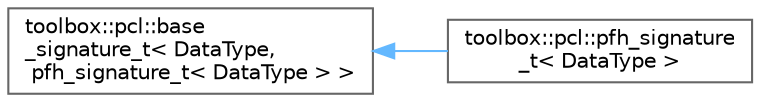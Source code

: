 digraph "Graphical Class Hierarchy"
{
 // LATEX_PDF_SIZE
  bgcolor="transparent";
  edge [fontname=Helvetica,fontsize=10,labelfontname=Helvetica,labelfontsize=10];
  node [fontname=Helvetica,fontsize=10,shape=box,height=0.2,width=0.4];
  rankdir="LR";
  Node0 [id="Node000000",label="toolbox::pcl::base\l_signature_t\< DataType,\l pfh_signature_t\< DataType \> \>",height=0.2,width=0.4,color="grey40", fillcolor="white", style="filled",URL="$structtoolbox_1_1pcl_1_1base__signature__t.html",tooltip=" "];
  Node0 -> Node1 [id="edge107_Node000000_Node000001",dir="back",color="steelblue1",style="solid",tooltip=" "];
  Node1 [id="Node000001",label="toolbox::pcl::pfh_signature\l_t\< DataType \>",height=0.2,width=0.4,color="grey40", fillcolor="white", style="filled",URL="$structtoolbox_1_1pcl_1_1pfh__signature__t.html",tooltip="PFH (Point Feature Histogram) signature."];
}
